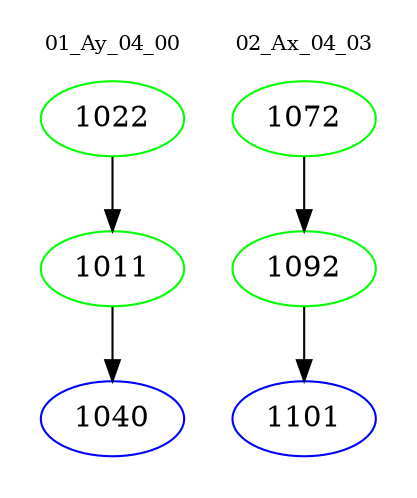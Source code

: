 digraph{
subgraph cluster_0 {
color = white
label = "01_Ay_04_00";
fontsize=10;
T0_1022 [label="1022", color="green"]
T0_1022 -> T0_1011 [color="black"]
T0_1011 [label="1011", color="green"]
T0_1011 -> T0_1040 [color="black"]
T0_1040 [label="1040", color="blue"]
}
subgraph cluster_1 {
color = white
label = "02_Ax_04_03";
fontsize=10;
T1_1072 [label="1072", color="green"]
T1_1072 -> T1_1092 [color="black"]
T1_1092 [label="1092", color="green"]
T1_1092 -> T1_1101 [color="black"]
T1_1101 [label="1101", color="blue"]
}
}
